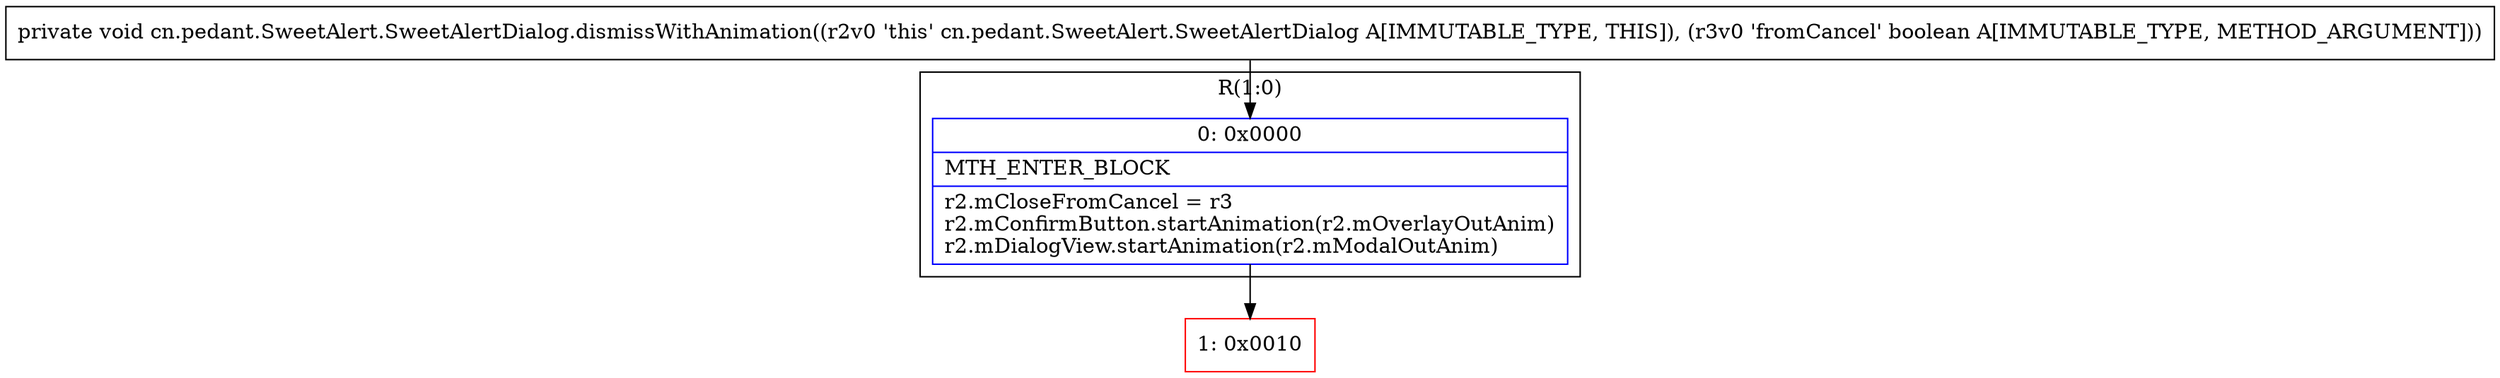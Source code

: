 digraph "CFG forcn.pedant.SweetAlert.SweetAlertDialog.dismissWithAnimation(Z)V" {
subgraph cluster_Region_1109080556 {
label = "R(1:0)";
node [shape=record,color=blue];
Node_0 [shape=record,label="{0\:\ 0x0000|MTH_ENTER_BLOCK\l|r2.mCloseFromCancel = r3\lr2.mConfirmButton.startAnimation(r2.mOverlayOutAnim)\lr2.mDialogView.startAnimation(r2.mModalOutAnim)\l}"];
}
Node_1 [shape=record,color=red,label="{1\:\ 0x0010}"];
MethodNode[shape=record,label="{private void cn.pedant.SweetAlert.SweetAlertDialog.dismissWithAnimation((r2v0 'this' cn.pedant.SweetAlert.SweetAlertDialog A[IMMUTABLE_TYPE, THIS]), (r3v0 'fromCancel' boolean A[IMMUTABLE_TYPE, METHOD_ARGUMENT])) }"];
MethodNode -> Node_0;
Node_0 -> Node_1;
}

